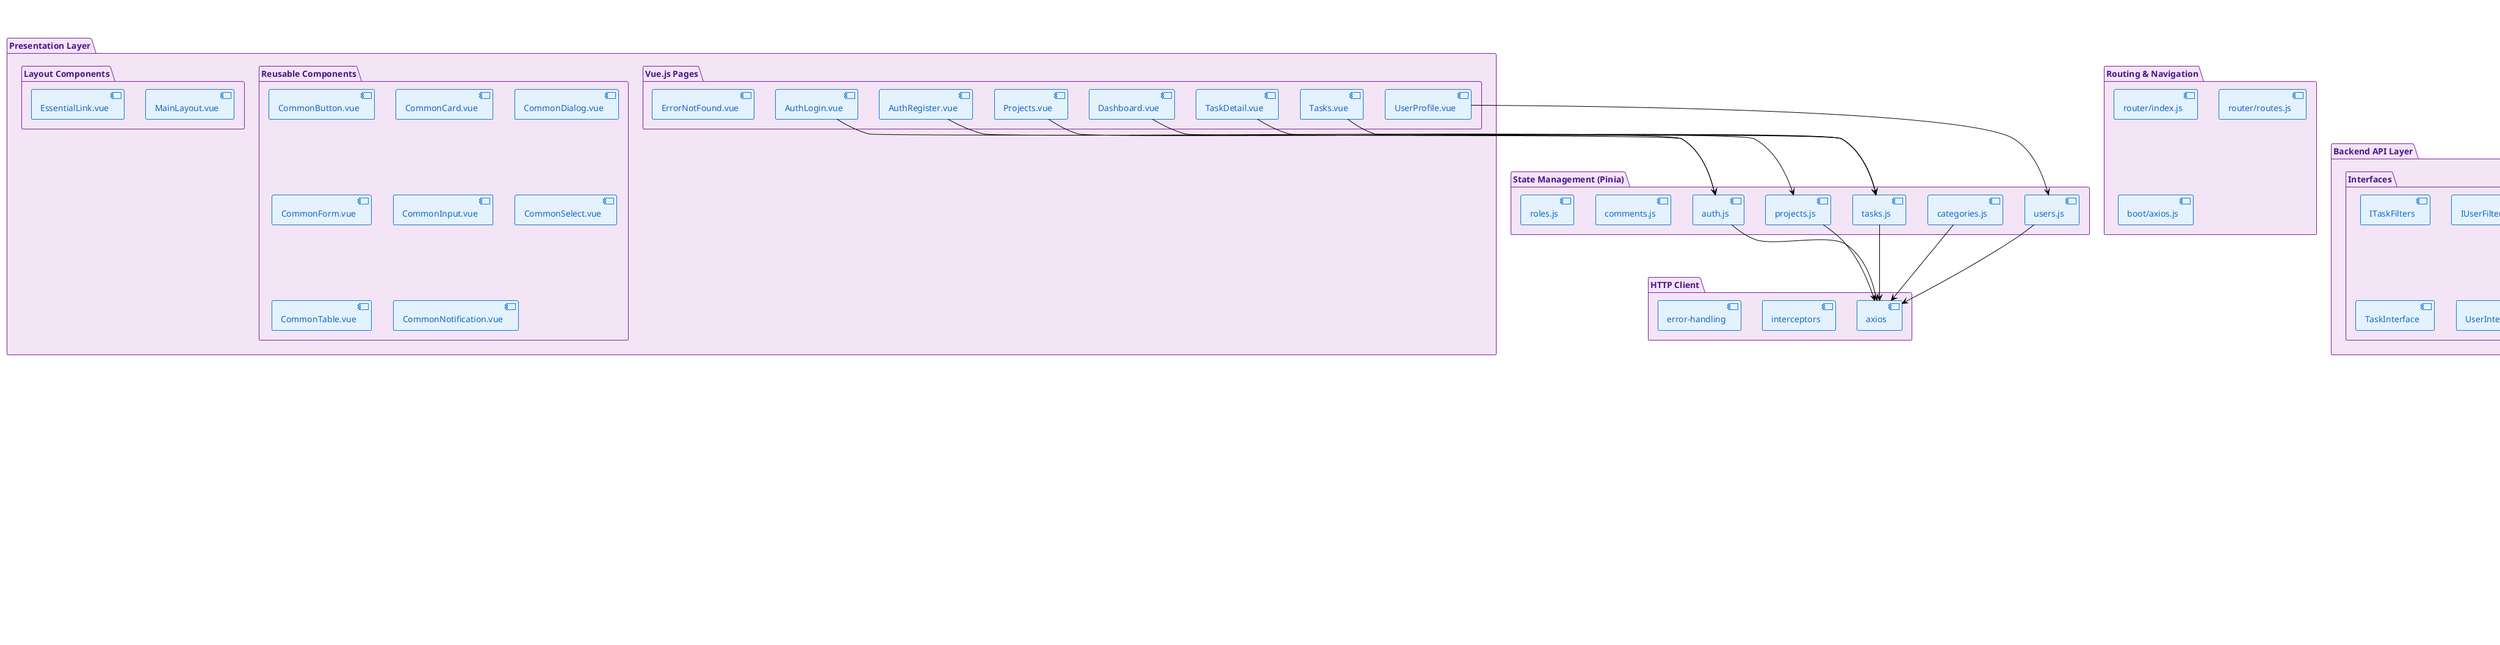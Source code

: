 @startuml TaskManager Application Architecture

!theme plain
skinparam backgroundColor #FFFFFF
skinparam component {
  BackgroundColor #E3F2FD
  BorderColor #1976D2
  FontColor #1565C0
}
skinparam package {
  BackgroundColor #F3E5F5
  BorderColor #7B1FA2
  FontColor #4A148C
}
skinparam interface {
  BackgroundColor #FFF3E0
  BorderColor #FF9800
  FontColor #E65100
}

title Детальная архитектура приложения TaskManager

package "Presentation Layer" {
  package "Vue.js Pages" {
    [Dashboard.vue] as Dashboard
    [Tasks.vue] as Tasks
    [TaskDetail.vue] as TaskDetail
    [Projects.vue] as Projects
    [AuthLogin.vue] as Login
    [AuthRegister.vue] as Register
    [UserProfile.vue] as Profile
    [ErrorNotFound.vue] as Error404
  }
  
  package "Reusable Components" {
    [CommonButton.vue] as Button
    [CommonCard.vue] as Card
    [CommonDialog.vue] as Dialog
    [CommonForm.vue] as Form
    [CommonInput.vue] as Input
    [CommonSelect.vue] as Select
    [CommonTable.vue] as Table
    [CommonNotification.vue] as Notification
  }
  
  package "Layout Components" {
    [MainLayout.vue] as MainLayout
    [EssentialLink.vue] as EssentialLink
  }
}

package "State Management (Pinia)" {
  [auth.js] as AuthStore
  [tasks.js] as TasksStore
  [projects.js] as ProjectsStore
  [users.js] as UsersStore
  [categories.js] as CategoriesStore
  [comments.js] as CommentsStore
  [roles.js] as RolesStore
}

package "Routing & Navigation" {
  [router/index.js] as Router
  [router/routes.js] as Routes
  [boot/axios.js] as AxiosBoot
}

package "HTTP Client" {
  [axios] as Axios
  [interceptors] as Interceptors
  [error-handling] as ErrorHandling
}

package "Backend API Layer" {
  package "Controllers" {
    [AuthController] as AuthCtrl
    [TasksController] as TasksCtrl
    [ProjectsController] as ProjectsCtrl
    [UsersController] as UsersCtrl
    [CategoriesController] as CategoriesCtrl
    [CommentsController] as CommentsCtrl
    [RolesController] as RolesCtrl
    [HistoryController] as HistoryCtrl
  }
  
  package "DTOs" {
    [RegisterDto] as RegisterDto
    [LoginDto] as LoginDto
    [CreateTaskDto] as CreateTaskDto
    [UpdateTaskDto] as UpdateTaskDto
    [CreateUserDto] as CreateUserDto
    [UpdateUserDto] as UpdateUserDto
  }
  
  package "Interfaces" {
    [ITaskFilters] as TaskFilters
    [IUserFilters] as UserFilters
    [TaskInterface] as TaskInterface
    [UserInterface] as UserInterface
  }
}

package "Business Logic Layer" {
  package "Services" {
    [AuthService] as AuthSvc
    [TasksService] as TasksSvc
    [ProjectsService] as ProjectsSvc
    [UsersService] as UsersSvc
    [CategoriesService] as CategoriesSvc
    [CommentsService] as CommentsSvc
    [RolesService] as RolesSvc
    [HistoryService] as HistorySvc
  }
  
  package "Guards & Middleware" {
    [JwtAuthGuard] as JWTGuard
    [ValidationPipe] as ValidationPipe
    [ExceptionFilter] as ExceptionFilter
    [LoggingInterceptor] as LoggingInterceptor
  }
  
  package "Strategies" {
    [JwtStrategy] as JwtStrategy
  }
}

package "Data Access Layer" {
  package "Models (Sequelize)" {
    [User] as UserModel
    [Task] as TaskModel
    [Project] as ProjectModel
    [Category] as CategoryModel
    [Comment] as CommentModel
    [Role] as RoleModel
    [TaskAssignment] as TaskAssignmentModel
    [TaskCategory] as TaskCategoryModel
    [TaskProject] as TaskProjectModel
    [UserRole] as UserRoleModel
    [TaskHistory] as TaskHistoryModel
  }
  
  package "Repositories" {
    [UserRepository] as UserRepo
    [TaskRepository] as TaskRepo
    [ProjectRepository] as ProjectRepo
    [CategoryRepository] as CategoryRepo
  }
}

package "Database Layer" {
  database "SQLite Database" {
    [users] as UsersTable
    [tasks] as TasksTable
    [projects] as ProjectsTable
    [categories] as CategoriesTable
    [comments] as CommentsTable
    [roles] as RolesTable
    [user_roles] as UserRolesTable
    [task_assignments] as TaskAssignmentsTable
    [task_categories] as TaskCategoriesTable
    [task_projects] as TaskProjectsTable
    [task_history] as TaskHistoryTable
  }
}

package "External Dependencies" {
  [JWT] as JWT
  [bcrypt] as Bcrypt
  [class-validator] as Validator
  [class-transformer] as Transformer
  [sequelize] as Sequelize
  [sqlite3] as SQLite
}

package "Configuration" {
  [main.ts] as Main
  [app.module.ts] as AppModule
  [quasar.config.js] as QuasarConfig
  [tsconfig.json] as TSConfig
  [package.json] as PackageJson
}

' Frontend connections
Dashboard --> TasksStore
Tasks --> TasksStore
TaskDetail --> TasksStore
Projects --> ProjectsStore
Login --> AuthStore
Register --> AuthStore
Profile --> UsersStore

TasksStore --> Axios
ProjectsStore --> Axios
AuthStore --> Axios
UsersStore --> Axios
CategoriesStore --> Axios

' Backend connections
AuthCtrl --> AuthSvc
TasksCtrl --> TasksSvc
ProjectsCtrl --> ProjectsSvc
UsersCtrl --> UsersSvc
CategoriesCtrl --> CategoriesSvc
CommentsCtrl --> CommentsSvc
RolesCtrl --> RolesSvc
HistoryCtrl --> HistorySvc

AuthSvc --> UserModel
TasksSvc --> TaskModel
ProjectsSvc --> ProjectModel
UsersSvc --> UserModel
CategoriesSvc --> CategoryModel
CommentsSvc --> CommentModel
RolesSvc --> RoleModel
HistorySvc --> TaskHistoryModel

' Guards and middleware
AuthCtrl --> JWTGuard
TasksCtrl --> JWTGuard
ProjectsCtrl --> JWTGuard
UsersCtrl --> JWTGuard
CategoriesCtrl --> JWTGuard

AuthCtrl --> ValidationPipe
TasksCtrl --> ValidationPipe
ProjectsCtrl --> ValidationPipe
UsersCtrl --> ValidationPipe

' Database connections
UserModel --> UsersTable
TaskModel --> TasksTable
ProjectModel --> ProjectsTable
CategoryModel --> CategoriesTable
CommentModel --> CommentsTable
RoleModel --> RolesTable
TaskAssignmentModel --> TaskAssignmentsTable
TaskCategoryModel --> TaskCategoriesTable
TaskProjectModel --> TaskProjectsTable
UserRoleModel --> UserRolesTable
TaskHistoryModel --> TaskHistoryTable

' External services
AuthSvc --> JWT
AuthSvc --> Bcrypt
ValidationPipe --> Validator
ValidationPipe --> Transformer
UserModel --> Sequelize
TaskModel --> Sequelize
Sequelize --> SQLite

' Configuration
Main --> AppModule
AppModule --> AuthSvc
AppModule --> TasksSvc
AppModule --> ProjectsSvc

@enduml 